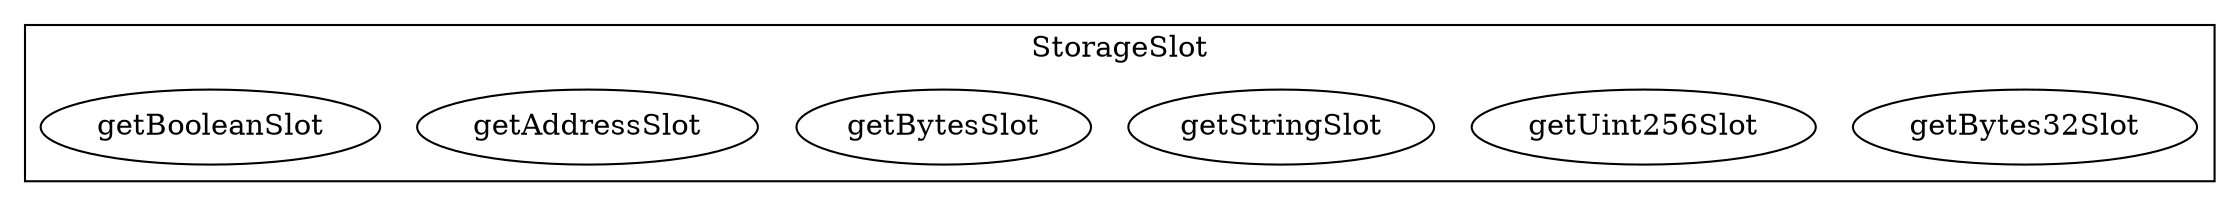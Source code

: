 strict digraph {
subgraph cluster_3119_StorageSlot {
label = "StorageSlot"
"3119_getBytes32Slot" [label="getBytes32Slot"]
"3119_getUint256Slot" [label="getUint256Slot"]
"3119_getStringSlot" [label="getStringSlot"]
"3119_getBytesSlot" [label="getBytesSlot"]
"3119_getAddressSlot" [label="getAddressSlot"]
"3119_getBooleanSlot" [label="getBooleanSlot"]
}subgraph cluster_solidity {
label = "[Solidity]"
}
}